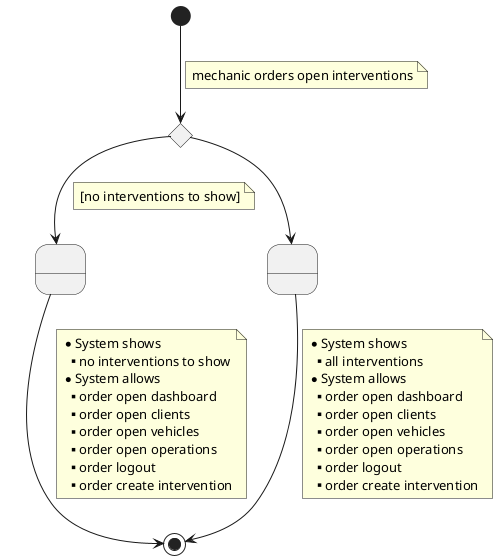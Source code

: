 @startuml

state 1 <<choice>>
state 2 as " "
state 4 as " "

[*] --> 1
note on link
    mechanic orders open interventions
end note

1 --> 2
note on link
    [no interventions to show]
end note

1 --> 4

4 --> [*]
note on link
    * System shows
    ** all interventions
    * System allows
    ** order open dashboard
    ** order open clients
    ** order open vehicles
    ** order open operations
    ** order logout
    ** order create intervention
end note

2 --> [*]
note on link
    * System shows
    ** no interventions to show
    * System allows
    ** order open dashboard
    ** order open clients
    ** order open vehicles
    ** order open operations
    ** order logout
    ** order create intervention
end note

@enduml
